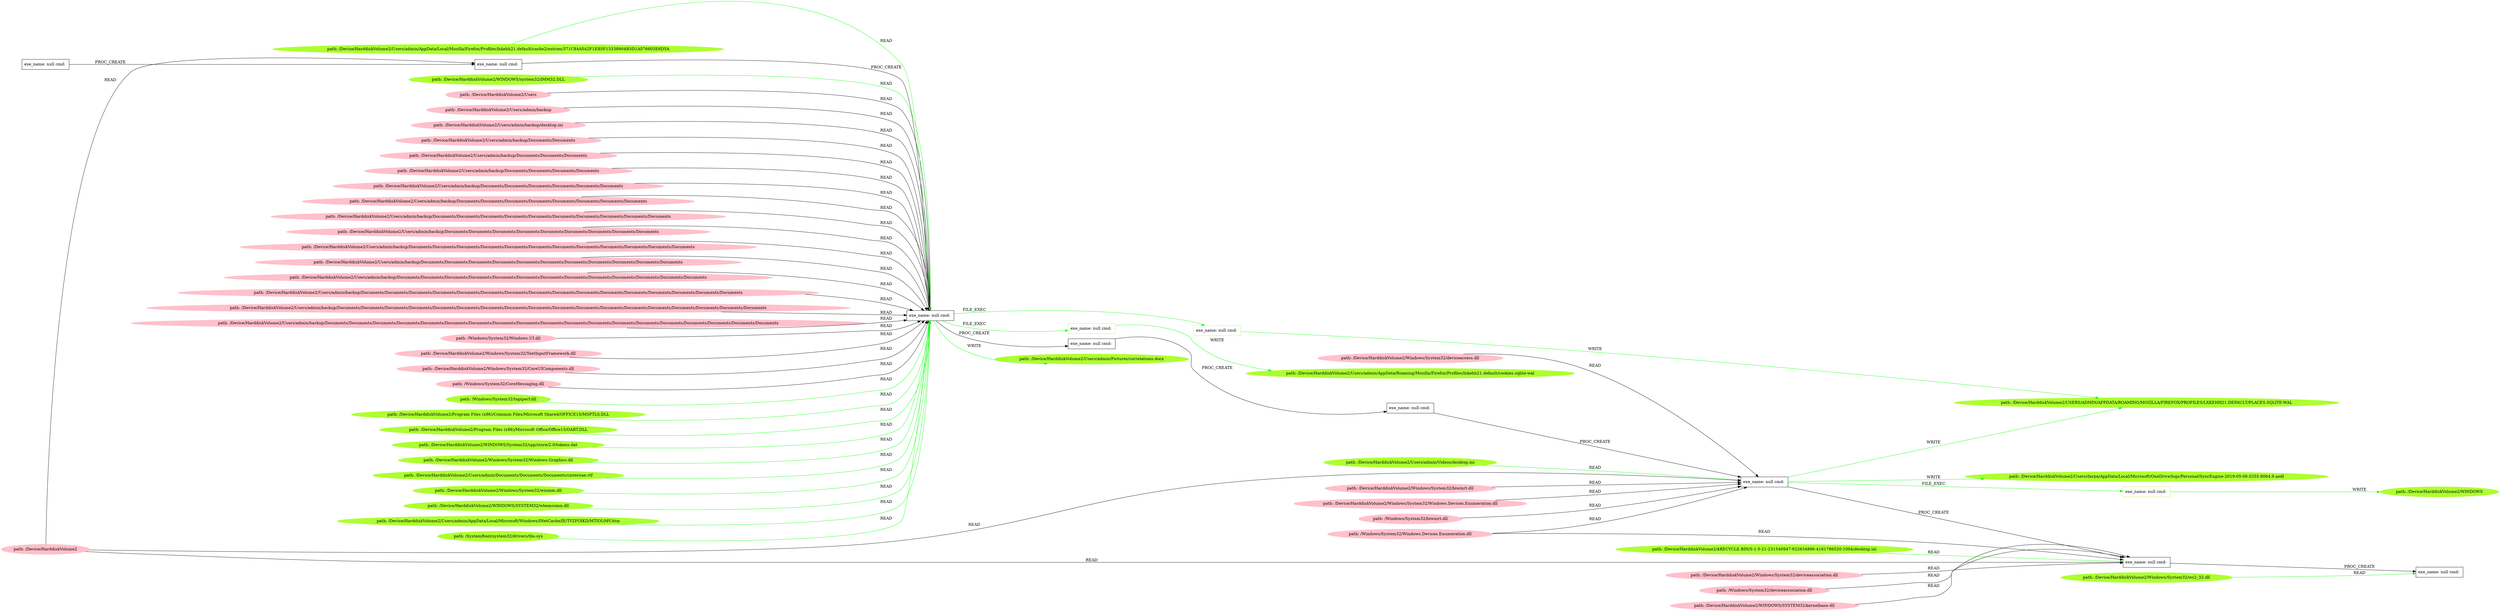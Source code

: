 digraph {
	rankdir=LR
	39 [label="exe_name: null cmd: " color=black shape=box style=solid]
	77 [label="exe_name: null cmd: " color=greenyellow shape=box style=solid]
	39 -> 77 [label=FILE_EXEC color=green]
	39 [label="exe_name: null cmd: " color=black shape=box style=solid]
	83 [label="exe_name: null cmd: " color=greenyellow shape=box style=solid]
	39 -> 83 [label=FILE_EXEC color=green]
	22 [label="exe_name: null cmd: " color=black shape=box style=solid]
	88 [label="exe_name: null cmd: " color=greenyellow shape=box style=solid]
	22 -> 88 [label=FILE_EXEC color=green]
	87 [label="path: /Device/HarddiskVolume2/Users/admin/Videos/desktop.ini" color=greenyellow shape=oval style=filled]
	22 [label="exe_name: null cmd: " color=black shape=box style=solid]
	87 -> 22 [label=READ color=green]
	73 [label="path: /Device/HarddiskVolume2/WINDOWS/system32/IMM32.DLL" color=greenyellow shape=oval style=filled]
	39 [label="exe_name: null cmd: " color=black shape=box style=solid]
	73 -> 39 [label=READ color=green]
	46 [label="exe_name: null cmd: " color=black shape=box style=solid]
	41 [label="exe_name: null cmd: " color=black shape=box style=solid]
	46 -> 41 [label=PROC_CREATE color=black]
	63 [label="path: /Device/HarddiskVolume2" color=pink shape=oval style=filled]
	41 [label="exe_name: null cmd: " color=black shape=box style=solid]
	63 -> 41 [label=READ color=black]
	41 [label="exe_name: null cmd: " color=black shape=box style=solid]
	39 [label="exe_name: null cmd: " color=black shape=box style=solid]
	41 -> 39 [label=PROC_CREATE color=black]
	47 [label="path: /Device/HarddiskVolume2/Users" color=pink shape=oval style=filled]
	39 [label="exe_name: null cmd: " color=black shape=box style=solid]
	47 -> 39 [label=READ color=black]
	45 [label="path: /Device/HarddiskVolume2/Users/admin/backup" color=pink shape=oval style=filled]
	39 [label="exe_name: null cmd: " color=black shape=box style=solid]
	45 -> 39 [label=READ color=black]
	40 [label="path: /Device/HarddiskVolume2/Users/admin/backup/desktop.ini" color=pink shape=oval style=filled]
	39 [label="exe_name: null cmd: " color=black shape=box style=solid]
	40 -> 39 [label=READ color=black]
	50 [label="path: /Device/HarddiskVolume2/Users/admin/backup/Documents/Documents" color=pink shape=oval style=filled]
	39 [label="exe_name: null cmd: " color=black shape=box style=solid]
	50 -> 39 [label=READ color=black]
	51 [label="path: /Device/HarddiskVolume2/Users/admin/backup/Documents/Documents/Documents" color=pink shape=oval style=filled]
	39 [label="exe_name: null cmd: " color=black shape=box style=solid]
	51 -> 39 [label=READ color=black]
	11 [label="path: /Device/HarddiskVolume2/Users/admin/backup/Documents/Documents/Documents/Documents" color=pink shape=oval style=filled]
	39 [label="exe_name: null cmd: " color=black shape=box style=solid]
	11 -> 39 [label=READ color=black]
	3 [label="path: /Device/HarddiskVolume2/Users/admin/backup/Documents/Documents/Documents/Documents/Documents/Documents" color=pink shape=oval style=filled]
	39 [label="exe_name: null cmd: " color=black shape=box style=solid]
	3 -> 39 [label=READ color=black]
	29 [label="path: /Device/HarddiskVolume2/Users/admin/backup/Documents/Documents/Documents/Documents/Documents/Documents/Documents/Documents" color=pink shape=oval style=filled]
	39 [label="exe_name: null cmd: " color=black shape=box style=solid]
	29 -> 39 [label=READ color=black]
	34 [label="path: /Device/HarddiskVolume2/Users/admin/backup/Documents/Documents/Documents/Documents/Documents/Documents/Documents/Documents/Documents/Documents" color=pink shape=oval style=filled]
	39 [label="exe_name: null cmd: " color=black shape=box style=solid]
	34 -> 39 [label=READ color=black]
	36 [label="path: /Device/HarddiskVolume2/Users/admin/backup/Documents/Documents/Documents/Documents/Documents/Documents/Documents/Documents/Documents" color=pink shape=oval style=filled]
	39 [label="exe_name: null cmd: " color=black shape=box style=solid]
	36 -> 39 [label=READ color=black]
	31 [label="path: /Device/HarddiskVolume2/Users/admin/backup/Documents/Documents/Documents/Documents/Documents/Documents/Documents/Documents/Documents/Documents/Documents/Documents" color=pink shape=oval style=filled]
	39 [label="exe_name: null cmd: " color=black shape=box style=solid]
	31 -> 39 [label=READ color=black]
	38 [label="path: /Device/HarddiskVolume2/Users/admin/backup/Documents/Documents/Documents/Documents/Documents/Documents/Documents/Documents/Documents/Documents/Documents" color=pink shape=oval style=filled]
	39 [label="exe_name: null cmd: " color=black shape=box style=solid]
	38 -> 39 [label=READ color=black]
	26 [label="path: /Device/HarddiskVolume2/Users/admin/backup/Documents/Documents/Documents/Documents/Documents/Documents/Documents/Documents/Documents/Documents/Documents/Documents/Documents" color=pink shape=oval style=filled]
	39 [label="exe_name: null cmd: " color=black shape=box style=solid]
	26 -> 39 [label=READ color=black]
	43 [label="path: /Device/HarddiskVolume2/Users/admin/backup/Documents/Documents/Documents/Documents/Documents/Documents/Documents/Documents/Documents/Documents/Documents/Documents/Documents/Documents/Documents/Documents" color=pink shape=oval style=filled]
	39 [label="exe_name: null cmd: " color=black shape=box style=solid]
	43 -> 39 [label=READ color=black]
	5 [label="path: /Device/HarddiskVolume2/Users/admin/backup/Documents/Documents/Documents/Documents/Documents/Documents/Documents/Documents/Documents/Documents/Documents/Documents/Documents/Documents/Documents/Documents/Documents/Documents" color=pink shape=oval style=filled]
	39 [label="exe_name: null cmd: " color=black shape=box style=solid]
	5 -> 39 [label=READ color=black]
	7 [label="path: /Device/HarddiskVolume2/Users/admin/backup/Documents/Documents/Documents/Documents/Documents/Documents/Documents/Documents/Documents/Documents/Documents/Documents/Documents/Documents/Documents/Documents/Documents/Documents/Documents" color=pink shape=oval style=filled]
	39 [label="exe_name: null cmd: " color=black shape=box style=solid]
	7 -> 39 [label=READ color=black]
	13 [label="path: /Windows/System32/Windows.UI.dll" color=pink shape=oval style=filled]
	39 [label="exe_name: null cmd: " color=black shape=box style=solid]
	13 -> 39 [label=READ color=black]
	28 [label="path: /Device/HarddiskVolume2/Windows/System32/TextInputFramework.dll" color=pink shape=oval style=filled]
	39 [label="exe_name: null cmd: " color=black shape=box style=solid]
	28 -> 39 [label=READ color=black]
	35 [label="path: /Device/HarddiskVolume2/Windows/System32/CoreUIComponents.dll" color=pink shape=oval style=filled]
	39 [label="exe_name: null cmd: " color=black shape=box style=solid]
	35 -> 39 [label=READ color=black]
	12 [label="path: /Windows/System32/CoreMessaging.dll" color=pink shape=oval style=filled]
	39 [label="exe_name: null cmd: " color=black shape=box style=solid]
	12 -> 39 [label=READ color=black]
	39 [label="exe_name: null cmd: " color=black shape=box style=solid]
	37 [label="exe_name: null cmd: " color=black shape=box style=solid]
	39 -> 37 [label=PROC_CREATE color=black]
	37 [label="exe_name: null cmd: " color=black shape=box style=solid]
	20 [label="exe_name: null cmd: " color=black shape=box style=solid]
	37 -> 20 [label=PROC_CREATE color=black]
	20 [label="exe_name: null cmd: " color=black shape=box style=solid]
	22 [label="exe_name: null cmd: " color=black shape=box style=solid]
	20 -> 22 [label=PROC_CREATE color=black]
	33 [label="path: /Device/HarddiskVolume2/Windows/System32/biwinrt.dll" color=pink shape=oval style=filled]
	22 [label="exe_name: null cmd: " color=black shape=box style=solid]
	33 -> 22 [label=READ color=black]
	56 [label="path: /Device/HarddiskVolume2/Windows/System32/Windows.Devices.Enumeration.dll" color=pink shape=oval style=filled]
	22 [label="exe_name: null cmd: " color=black shape=box style=solid]
	56 -> 22 [label=READ color=black]
	58 [label="path: /Windows/System32/Windows.Devices.Enumeration.dll" color=pink shape=oval style=filled]
	22 [label="exe_name: null cmd: " color=black shape=box style=solid]
	58 -> 22 [label=READ color=black]
	21 [label="path: /Windows/System32/biwinrt.dll" color=pink shape=oval style=filled]
	22 [label="exe_name: null cmd: " color=black shape=box style=solid]
	21 -> 22 [label=READ color=black]
	63 [label="path: /Device/HarddiskVolume2" color=pink shape=oval style=filled]
	22 [label="exe_name: null cmd: " color=black shape=box style=solid]
	63 -> 22 [label=READ color=black]
	32 [label="path: /Device/HarddiskVolume2/Windows/System32/deviceaccess.dll" color=pink shape=oval style=filled]
	22 [label="exe_name: null cmd: " color=black shape=box style=solid]
	32 -> 22 [label=READ color=black]
	90 [label="path: /Device/HarddiskVolume2/$RECYCLE.BIN/S-1-5-21-231540947-922634896-4161786520-1004/desktop.ini" color=greenyellow shape=oval style=filled]
	0 [label="exe_name: null cmd: " color=black shape=box style=solid]
	90 -> 0 [label=READ color=green]
	75 [label="path: /Windows/System32/tapiperf.dll" color=greenyellow shape=oval style=filled]
	39 [label="exe_name: null cmd: " color=black shape=box style=solid]
	75 -> 39 [label=READ color=green]
	22 [label="exe_name: null cmd: " color=black shape=box style=solid]
	0 [label="exe_name: null cmd: " color=black shape=box style=solid]
	22 -> 0 [label=PROC_CREATE color=black]
	63 [label="path: /Device/HarddiskVolume2" color=pink shape=oval style=filled]
	0 [label="exe_name: null cmd: " color=black shape=box style=solid]
	63 -> 0 [label=READ color=black]
	76 [label="path: /Device/HarddiskVolume2/Program Files (x86)/Common Files/Microsoft Shared/OFFICE15/MSPTLS.DLL" color=greenyellow shape=oval style=filled]
	39 [label="exe_name: null cmd: " color=black shape=box style=solid]
	76 -> 39 [label=READ color=green]
	82 [label="path: /Device/HarddiskVolume2/Program Files (x86)/Microsoft Office/Office15/OART.DLL" color=greenyellow shape=oval style=filled]
	39 [label="exe_name: null cmd: " color=black shape=box style=solid]
	82 -> 39 [label=READ color=green]
	80 [label="path: /Device/HarddiskVolume2/WINDOWS/System32/spp/store/2.0/tokens.dat" color=greenyellow shape=oval style=filled]
	39 [label="exe_name: null cmd: " color=black shape=box style=solid]
	80 -> 39 [label=READ color=green]
	52 [label="path: /Device/HarddiskVolume2/Windows/System32/deviceassociation.dll" color=pink shape=oval style=filled]
	0 [label="exe_name: null cmd: " color=black shape=box style=solid]
	52 -> 0 [label=READ color=black]
	58 [label="path: /Windows/System32/Windows.Devices.Enumeration.dll" color=pink shape=oval style=filled]
	0 [label="exe_name: null cmd: " color=black shape=box style=solid]
	58 -> 0 [label=READ color=black]
	54 [label="path: /Windows/System32/deviceassociation.dll" color=pink shape=oval style=filled]
	0 [label="exe_name: null cmd: " color=black shape=box style=solid]
	54 -> 0 [label=READ color=black]
	61 [label="path: /Device/HarddiskVolume2/WINDOWS/SYSTEM32/kernelbase.dll" color=pink shape=oval style=filled]
	0 [label="exe_name: null cmd: " color=black shape=box style=solid]
	61 -> 0 [label=READ color=black]
	0 [label="exe_name: null cmd: " color=black shape=box style=solid]
	1 [label="exe_name: null cmd: " color=black shape=box style=solid]
	0 -> 1 [label=PROC_CREATE color=black]
	79 [label="path: /Device/HarddiskVolume2/Windows/System32/Windows.Graphics.dll" color=greenyellow shape=oval style=filled]
	39 [label="exe_name: null cmd: " color=black shape=box style=solid]
	79 -> 39 [label=READ color=green]
	74 [label="path: /Device/HarddiskVolume2/Users/admin/Documents/Documents/Documents/cisternae.rtf" color=greenyellow shape=oval style=filled]
	39 [label="exe_name: null cmd: " color=black shape=box style=solid]
	74 -> 39 [label=READ color=green]
	39 [label="exe_name: null cmd: " color=black shape=box style=solid]
	72 [label="path: /Device/HarddiskVolume2/Users/admin/Pictures/correlations.docx" color=greenyellow shape=oval style=filled]
	39 -> 72 [label=WRITE color=green]
	77 [label="exe_name: null cmd: " color=greenyellow shape=box style=solid]
	78 [label="path: /Device/HarddiskVolume2/USERS/ADMIN/APPDATA/ROAMING/MOZILLA/FIREFOX/PROFILES/LXKEHH21.DEFAULT/PLACES.SQLITE-WAL" color=greenyellow shape=oval style=filled]
	77 -> 78 [label=WRITE color=green]
	22 [label="exe_name: null cmd: " color=black shape=box style=solid]
	86 [label="path: /Device/HarddiskVolume2/Users/darpa/AppData/Local/Microsoft/OneDrive/logs/Personal/SyncEngine-2019-05-08.0255.8064.9.aodl" color=greenyellow shape=oval style=filled]
	22 -> 86 [label=WRITE color=green]
	69 [label="path: /Device/HarddiskVolume2/Windows/System32/winmm.dll" color=greenyellow shape=oval style=filled]
	39 [label="exe_name: null cmd: " color=black shape=box style=solid]
	69 -> 39 [label=READ color=green]
	91 [label="path: /Device/HarddiskVolume2/Windows/System32/ws2_32.dll" color=greenyellow shape=oval style=filled]
	1 [label="exe_name: null cmd: " color=black shape=box style=solid]
	91 -> 1 [label=READ color=green]
	68 [label="path: /Device/HarddiskVolume2/WINDOWS/SYSTEM32/wbemcomn.dll" color=greenyellow shape=oval style=filled]
	39 [label="exe_name: null cmd: " color=black shape=box style=solid]
	68 -> 39 [label=READ color=green]
	83 [label="exe_name: null cmd: " color=greenyellow shape=box style=solid]
	84 [label="path: /Device/HarddiskVolume2/Users/admin/AppData/Roaming/Mozilla/Firefox/Profiles/lxkehh21.default/cookies.sqlite-wal" color=greenyellow shape=oval style=filled]
	83 -> 84 [label=WRITE color=green]
	71 [label="path: /Device/HarddiskVolume2/Users/admin/AppData/Local/Microsoft/Windows/INetCache/IE/TYZFOIKD/MTIOL09Y.htm" color=greenyellow shape=oval style=filled]
	39 [label="exe_name: null cmd: " color=black shape=box style=solid]
	71 -> 39 [label=READ color=green]
	22 [label="exe_name: null cmd: " color=black shape=box style=solid]
	78 [label="path: /Device/HarddiskVolume2/USERS/ADMIN/APPDATA/ROAMING/MOZILLA/FIREFOX/PROFILES/LXKEHH21.DEFAULT/PLACES.SQLITE-WAL" color=greenyellow shape=oval style=filled]
	22 -> 78 [label=WRITE color=green]
	70 [label="path: /SystemRoot/system32/drivers/tbs.sys" color=greenyellow shape=oval style=filled]
	39 [label="exe_name: null cmd: " color=black shape=box style=solid]
	70 -> 39 [label=READ color=green]
	88 [label="exe_name: null cmd: " color=greenyellow shape=box style=solid]
	89 [label="path: /Device/HarddiskVolume2/WINDOWS" color=greenyellow shape=oval style=filled]
	88 -> 89 [label=WRITE color=green]
	81 [label="path: /Device/HarddiskVolume2/Users/admin/AppData/Local/Mozilla/Firefox/Profiles/lxkehh21.default/cache2/entries/371C84A542F1EB5F13338904B3D1A576603E6D5A" color=greenyellow shape=oval style=filled]
	39 [label="exe_name: null cmd: " color=black shape=box style=solid]
	81 -> 39 [label=READ color=green]
}
